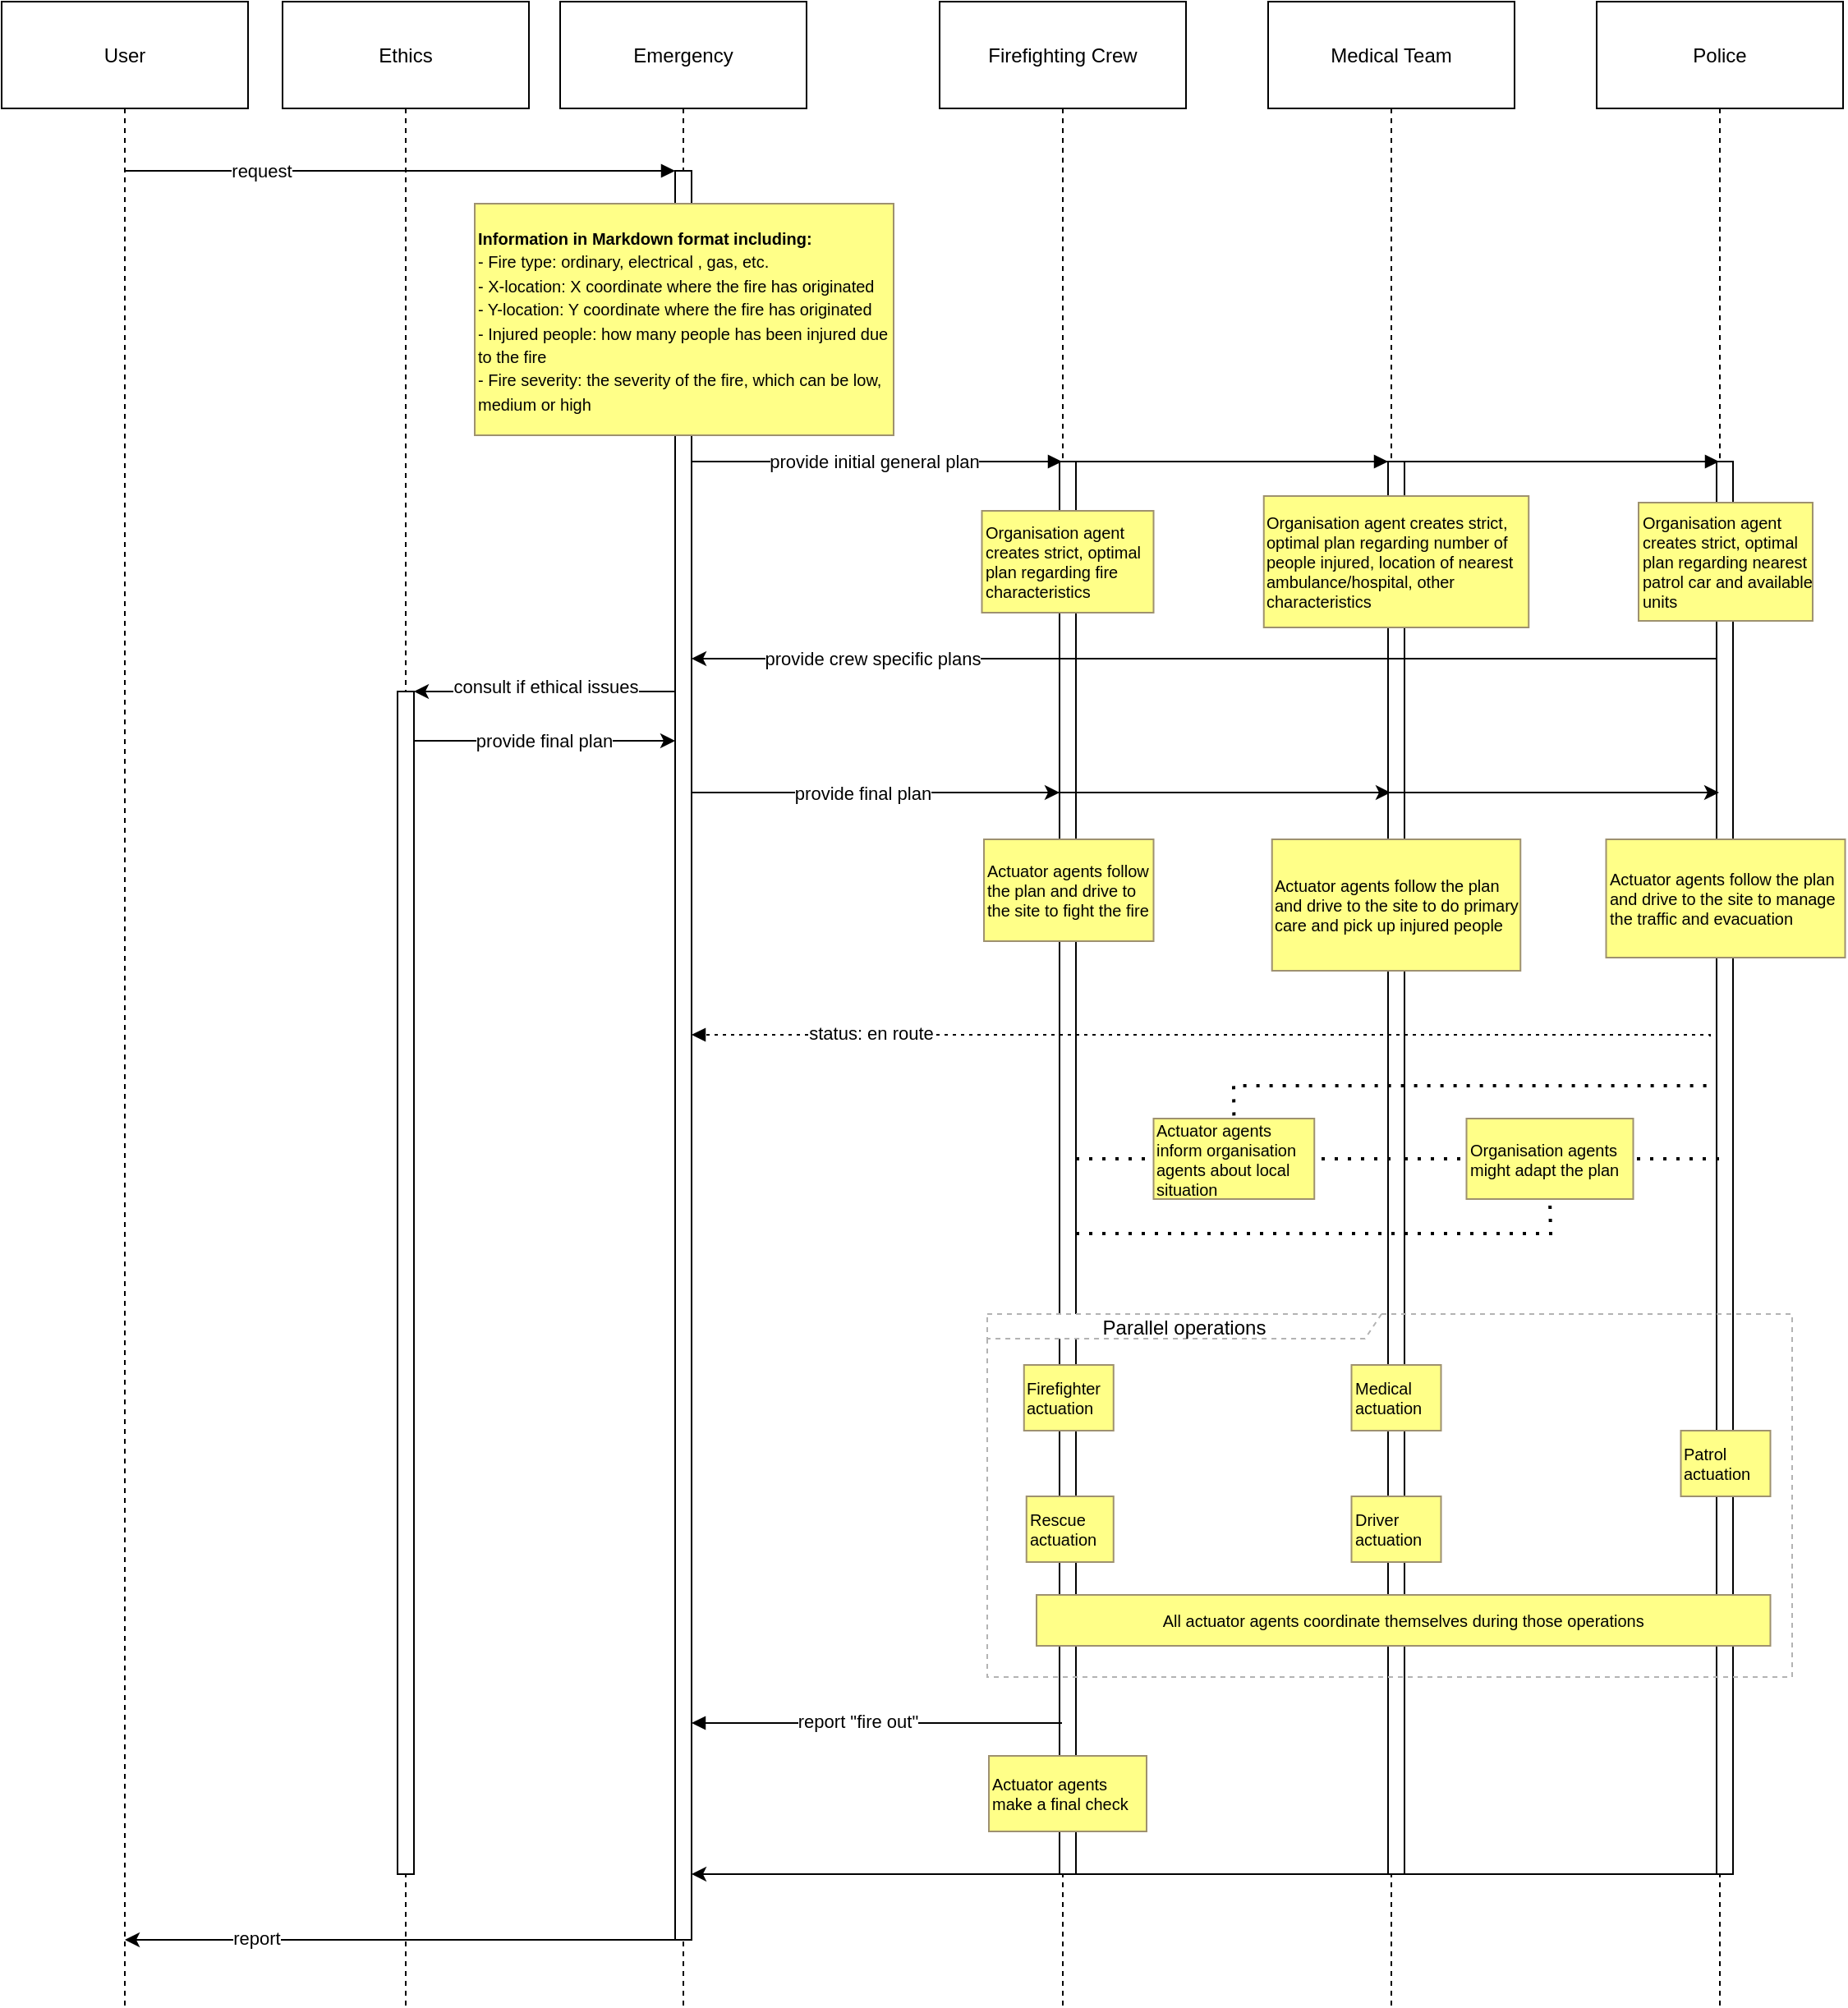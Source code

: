 <mxfile scale="1" border="0" version="24.8.3">
  <diagram name="Page-1" id="2YBvvXClWsGukQMizWep">
    <mxGraphModel dx="2233" dy="875" grid="1" gridSize="10" guides="1" tooltips="1" connect="1" arrows="1" fold="1" page="1" pageScale="1" pageWidth="850" pageHeight="1100" math="0" shadow="0">
      <root>
        <mxCell id="0" />
        <mxCell id="1" parent="0" />
        <mxCell id="bjVUPFGAhQ7X9oyQEovi-2" value="User" style="shape=umlLifeline;perimeter=lifelinePerimeter;whiteSpace=wrap;container=1;dropTarget=0;collapsible=0;recursiveResize=0;outlineConnect=0;portConstraint=eastwest;newEdgeStyle={&quot;edgeStyle&quot;:&quot;elbowEdgeStyle&quot;,&quot;elbow&quot;:&quot;vertical&quot;,&quot;curved&quot;:0,&quot;rounded&quot;:0};size=65;" parent="1" vertex="1">
          <mxGeometry x="-120" y="470" width="150" height="1220" as="geometry" />
        </mxCell>
        <mxCell id="bjVUPFGAhQ7X9oyQEovi-3" value="Emergency" style="shape=umlLifeline;perimeter=lifelinePerimeter;whiteSpace=wrap;container=1;dropTarget=0;collapsible=0;recursiveResize=0;outlineConnect=0;portConstraint=eastwest;newEdgeStyle={&quot;edgeStyle&quot;:&quot;elbowEdgeStyle&quot;,&quot;elbow&quot;:&quot;vertical&quot;,&quot;curved&quot;:0,&quot;rounded&quot;:0};size=65;" parent="1" vertex="1">
          <mxGeometry x="220" y="470" width="150" height="1220" as="geometry" />
        </mxCell>
        <mxCell id="bjVUPFGAhQ7X9oyQEovi-4" value="" style="points=[];perimeter=orthogonalPerimeter;outlineConnect=0;targetShapes=umlLifeline;portConstraint=eastwest;newEdgeStyle={&quot;edgeStyle&quot;:&quot;elbowEdgeStyle&quot;,&quot;elbow&quot;:&quot;vertical&quot;,&quot;curved&quot;:0,&quot;rounded&quot;:0}" parent="bjVUPFGAhQ7X9oyQEovi-3" vertex="1">
          <mxGeometry x="70" y="103" width="10" height="1077" as="geometry" />
        </mxCell>
        <mxCell id="bjVUPFGAhQ7X9oyQEovi-5" value="Firefighting Crew" style="shape=umlLifeline;perimeter=lifelinePerimeter;whiteSpace=wrap;container=1;dropTarget=0;collapsible=0;recursiveResize=0;outlineConnect=0;portConstraint=eastwest;newEdgeStyle={&quot;edgeStyle&quot;:&quot;elbowEdgeStyle&quot;,&quot;elbow&quot;:&quot;vertical&quot;,&quot;curved&quot;:0,&quot;rounded&quot;:0};size=65;" parent="1" vertex="1">
          <mxGeometry x="451" y="470" width="150" height="1220" as="geometry" />
        </mxCell>
        <mxCell id="bjVUPFGAhQ7X9oyQEovi-6" value="" style="points=[];perimeter=orthogonalPerimeter;outlineConnect=0;targetShapes=umlLifeline;portConstraint=eastwest;newEdgeStyle={&quot;edgeStyle&quot;:&quot;elbowEdgeStyle&quot;,&quot;elbow&quot;:&quot;vertical&quot;,&quot;curved&quot;:0,&quot;rounded&quot;:0}" parent="bjVUPFGAhQ7X9oyQEovi-5" vertex="1">
          <mxGeometry x="73" y="280" width="10" height="860" as="geometry" />
        </mxCell>
        <mxCell id="bjVUPFGAhQ7X9oyQEovi-7" value="Medical Team" style="shape=umlLifeline;perimeter=lifelinePerimeter;whiteSpace=wrap;container=1;dropTarget=0;collapsible=0;recursiveResize=0;outlineConnect=0;portConstraint=eastwest;newEdgeStyle={&quot;edgeStyle&quot;:&quot;elbowEdgeStyle&quot;,&quot;elbow&quot;:&quot;vertical&quot;,&quot;curved&quot;:0,&quot;rounded&quot;:0};size=65;" parent="1" vertex="1">
          <mxGeometry x="651" y="470" width="150" height="1220" as="geometry" />
        </mxCell>
        <mxCell id="bjVUPFGAhQ7X9oyQEovi-8" value="" style="points=[];perimeter=orthogonalPerimeter;outlineConnect=0;targetShapes=umlLifeline;portConstraint=eastwest;newEdgeStyle={&quot;edgeStyle&quot;:&quot;elbowEdgeStyle&quot;,&quot;elbow&quot;:&quot;vertical&quot;,&quot;curved&quot;:0,&quot;rounded&quot;:0}" parent="bjVUPFGAhQ7X9oyQEovi-7" vertex="1">
          <mxGeometry x="73" y="280" width="10" height="860" as="geometry" />
        </mxCell>
        <mxCell id="bjVUPFGAhQ7X9oyQEovi-9" value="Police" style="shape=umlLifeline;perimeter=lifelinePerimeter;whiteSpace=wrap;container=1;dropTarget=0;collapsible=0;recursiveResize=0;outlineConnect=0;portConstraint=eastwest;newEdgeStyle={&quot;edgeStyle&quot;:&quot;elbowEdgeStyle&quot;,&quot;elbow&quot;:&quot;vertical&quot;,&quot;curved&quot;:0,&quot;rounded&quot;:0};size=65;" parent="1" vertex="1">
          <mxGeometry x="851" y="470" width="150" height="1220" as="geometry" />
        </mxCell>
        <mxCell id="bjVUPFGAhQ7X9oyQEovi-10" value="" style="points=[];perimeter=orthogonalPerimeter;outlineConnect=0;targetShapes=umlLifeline;portConstraint=eastwest;newEdgeStyle={&quot;edgeStyle&quot;:&quot;elbowEdgeStyle&quot;,&quot;elbow&quot;:&quot;vertical&quot;,&quot;curved&quot;:0,&quot;rounded&quot;:0}" parent="bjVUPFGAhQ7X9oyQEovi-9" vertex="1">
          <mxGeometry x="73" y="280" width="10" height="860" as="geometry" />
        </mxCell>
        <mxCell id="bjVUPFGAhQ7X9oyQEovi-11" value="Parallel operations" style="shape=umlFrame;dashed=1;pointerEvents=0;dropTarget=0;strokeColor=#B3B3B3;height=15;width=240;" parent="1" vertex="1">
          <mxGeometry x="480" y="1269" width="490" height="221" as="geometry" />
        </mxCell>
        <mxCell id="bjVUPFGAhQ7X9oyQEovi-13" value="" style="verticalAlign=bottom;edgeStyle=elbowEdgeStyle;elbow=vertical;curved=0;rounded=0;endArrow=block;" parent="1" source="bjVUPFGAhQ7X9oyQEovi-2" target="bjVUPFGAhQ7X9oyQEovi-4" edge="1">
          <mxGeometry x="-0.432" relative="1" as="geometry">
            <Array as="points">
              <mxPoint x="202" y="573" />
            </Array>
            <mxPoint as="offset" />
          </mxGeometry>
        </mxCell>
        <mxCell id="ENWVCnIKgmZfVIH5D-Bf-52" value="request" style="edgeLabel;html=1;align=center;verticalAlign=middle;resizable=0;points=[];" vertex="1" connectable="0" parent="bjVUPFGAhQ7X9oyQEovi-13">
          <mxGeometry x="-0.507" relative="1" as="geometry">
            <mxPoint as="offset" />
          </mxGeometry>
        </mxCell>
        <mxCell id="bjVUPFGAhQ7X9oyQEovi-14" value="" style="verticalAlign=bottom;edgeStyle=elbowEdgeStyle;elbow=vertical;curved=0;rounded=0;endArrow=block;" parent="1" source="bjVUPFGAhQ7X9oyQEovi-4" target="bjVUPFGAhQ7X9oyQEovi-5" edge="1">
          <mxGeometry x="0.379" relative="1" as="geometry">
            <Array as="points">
              <mxPoint x="450" y="750" />
              <mxPoint x="446" y="762" />
            </Array>
            <mxPoint as="offset" />
          </mxGeometry>
        </mxCell>
        <mxCell id="bjVUPFGAhQ7X9oyQEovi-15" value="" style="verticalAlign=bottom;edgeStyle=elbowEdgeStyle;elbow=vertical;curved=0;rounded=0;endArrow=block;" parent="1" target="bjVUPFGAhQ7X9oyQEovi-8" edge="1">
          <mxGeometry x="0.556" relative="1" as="geometry">
            <Array as="points">
              <mxPoint x="546" y="750" />
            </Array>
            <mxPoint x="300" y="750" as="sourcePoint" />
            <mxPoint x="775.5" y="750" as="targetPoint" />
            <mxPoint as="offset" />
          </mxGeometry>
        </mxCell>
        <mxCell id="bjVUPFGAhQ7X9oyQEovi-16" value="" style="verticalAlign=bottom;edgeStyle=elbowEdgeStyle;elbow=vertical;curved=0;rounded=0;endArrow=block;" parent="1" edge="1">
          <mxGeometry x="0.762" relative="1" as="geometry">
            <Array as="points">
              <mxPoint x="640" y="750" />
              <mxPoint x="580" y="810" />
              <mxPoint x="646" y="972" />
            </Array>
            <mxPoint x="300" y="972" as="sourcePoint" />
            <mxPoint x="925.5" y="750" as="targetPoint" />
            <mxPoint as="offset" />
          </mxGeometry>
        </mxCell>
        <mxCell id="ENWVCnIKgmZfVIH5D-Bf-17" value="provide initial general plan" style="edgeLabel;html=1;align=center;verticalAlign=middle;resizable=0;points=[];" vertex="1" connectable="0" parent="bjVUPFGAhQ7X9oyQEovi-16">
          <mxGeometry x="-0.214" relative="1" as="geometry">
            <mxPoint as="offset" />
          </mxGeometry>
        </mxCell>
        <mxCell id="bjVUPFGAhQ7X9oyQEovi-19" value="" style="verticalAlign=bottom;edgeStyle=elbowEdgeStyle;elbow=vertical;curved=0;rounded=0;dashed=1;dashPattern=2 3;endArrow=block;" parent="1" edge="1">
          <mxGeometry relative="1" as="geometry">
            <Array as="points">
              <mxPoint x="647" y="1099" />
            </Array>
            <mxPoint x="920" y="1100" as="sourcePoint" />
            <mxPoint x="300" y="1099" as="targetPoint" />
          </mxGeometry>
        </mxCell>
        <mxCell id="ENWVCnIKgmZfVIH5D-Bf-27" value="status: en route" style="edgeLabel;html=1;align=center;verticalAlign=middle;resizable=0;points=[];" vertex="1" connectable="0" parent="bjVUPFGAhQ7X9oyQEovi-19">
          <mxGeometry x="0.651" y="-1" relative="1" as="geometry">
            <mxPoint as="offset" />
          </mxGeometry>
        </mxCell>
        <mxCell id="bjVUPFGAhQ7X9oyQEovi-21" value="" style="verticalAlign=bottom;edgeStyle=elbowEdgeStyle;elbow=vertical;curved=0;rounded=0;endArrow=block;" parent="1" source="bjVUPFGAhQ7X9oyQEovi-5" edge="1">
          <mxGeometry relative="1" as="geometry">
            <Array as="points">
              <mxPoint x="447" y="1518" />
            </Array>
            <mxPoint x="574" y="1518" as="sourcePoint" />
            <mxPoint x="300" y="1518" as="targetPoint" />
          </mxGeometry>
        </mxCell>
        <mxCell id="ENWVCnIKgmZfVIH5D-Bf-44" value="report &quot;fire out&quot;" style="edgeLabel;html=1;align=center;verticalAlign=middle;resizable=0;points=[];" vertex="1" connectable="0" parent="bjVUPFGAhQ7X9oyQEovi-21">
          <mxGeometry x="0.021" y="-1" relative="1" as="geometry">
            <mxPoint x="-10" as="offset" />
          </mxGeometry>
        </mxCell>
        <mxCell id="bjVUPFGAhQ7X9oyQEovi-25" value="&lt;font style=&quot;font-size: 10px;&quot;&gt;&lt;b&gt;Information in Markdown format including:&lt;/b&gt;&lt;/font&gt;&lt;div&gt;&lt;font style=&quot;font-size: 10px;&quot;&gt;- Fire type: ordinary, electrical , gas, etc.&lt;br&gt;- X-location: X coordinate where the fire has originated&lt;br&gt;- Y-location: Y coordinate where the fire has originated&lt;br&gt;- Injured people: how many people has been injured due to the fire&lt;br&gt;- Fire severity: the severity of the fire, which can be low, medium or high&lt;br&gt;&lt;/font&gt;&lt;/div&gt;" style="fillColor=#ffff88;strokeColor=#9E916F;align=left;verticalAlign=middle;whiteSpace=wrap;html=1;" parent="1" vertex="1">
          <mxGeometry x="168" y="593" width="255" height="141" as="geometry" />
        </mxCell>
        <mxCell id="bjVUPFGAhQ7X9oyQEovi-26" value="&lt;div&gt;&lt;span style=&quot;background-color: initial;&quot;&gt;Actuator agents follow the plan and drive to the site to fight the fire&lt;/span&gt;&lt;/div&gt;" style="fillColor=#ffff88;strokeColor=#9E916F;fontSize=10;align=left;whiteSpace=wrap;html=1;" parent="1" vertex="1">
          <mxGeometry x="478" y="980" width="103.25" height="62" as="geometry" />
        </mxCell>
        <mxCell id="bjVUPFGAhQ7X9oyQEovi-27" value="Actuator agents follow the plan and drive to the site to do primary care and pick up injured people" style="fillColor=#ffff88;strokeColor=#9E916F;whiteSpace=wrap;html=1;fontSize=10;align=left;" parent="1" vertex="1">
          <mxGeometry x="653.37" y="980" width="151.25" height="80" as="geometry" />
        </mxCell>
        <mxCell id="bjVUPFGAhQ7X9oyQEovi-28" value="Actuator agents follow the plan and drive to the site to manage the traffic and evacuation" style="fillColor=#ffff88;strokeColor=#9E916F;whiteSpace=wrap;html=1;fontSize=10;align=left;" parent="1" vertex="1">
          <mxGeometry x="856.75" y="980" width="145.5" height="72" as="geometry" />
        </mxCell>
        <mxCell id="bjVUPFGAhQ7X9oyQEovi-29" value="Actuator agents inform organisation agents about local situation" style="fillColor=#ffff88;strokeColor=#9E916F;fontSize=10;whiteSpace=wrap;html=1;align=left;" parent="1" vertex="1">
          <mxGeometry x="581.25" y="1150" width="97.87" height="49" as="geometry" />
        </mxCell>
        <mxCell id="bjVUPFGAhQ7X9oyQEovi-30" value="&lt;div&gt;Firefighter actuation&lt;/div&gt;" style="fillColor=#ffff88;strokeColor=#9E916F;whiteSpace=wrap;html=1;align=left;fontSize=10;" parent="1" vertex="1">
          <mxGeometry x="502.38" y="1300" width="54.5" height="40" as="geometry" />
        </mxCell>
        <mxCell id="bjVUPFGAhQ7X9oyQEovi-33" value="All actuator agents coordinate themselves during those operations" style="fillColor=#ffff88;strokeColor=#9E916F;fontSize=10;" parent="1" vertex="1">
          <mxGeometry x="510" y="1440" width="446.75" height="31" as="geometry" />
        </mxCell>
        <mxCell id="bjVUPFGAhQ7X9oyQEovi-34" value="Actuator agents make a final check" style="fillColor=#ffff88;strokeColor=#9E916F;align=left;fontSize=10;whiteSpace=wrap;html=1;" parent="1" vertex="1">
          <mxGeometry x="481" y="1538" width="96" height="46" as="geometry" />
        </mxCell>
        <mxCell id="ENWVCnIKgmZfVIH5D-Bf-1" value="Ethics" style="shape=umlLifeline;perimeter=lifelinePerimeter;whiteSpace=wrap;container=1;dropTarget=0;collapsible=0;recursiveResize=0;outlineConnect=0;portConstraint=eastwest;newEdgeStyle={&quot;edgeStyle&quot;:&quot;elbowEdgeStyle&quot;,&quot;elbow&quot;:&quot;vertical&quot;,&quot;curved&quot;:0,&quot;rounded&quot;:0};size=65;" vertex="1" parent="1">
          <mxGeometry x="51" y="470" width="150" height="1220" as="geometry" />
        </mxCell>
        <mxCell id="ENWVCnIKgmZfVIH5D-Bf-2" value="" style="points=[];perimeter=orthogonalPerimeter;outlineConnect=0;targetShapes=umlLifeline;portConstraint=eastwest;newEdgeStyle={&quot;edgeStyle&quot;:&quot;elbowEdgeStyle&quot;,&quot;elbow&quot;:&quot;vertical&quot;,&quot;curved&quot;:0,&quot;rounded&quot;:0}" vertex="1" parent="ENWVCnIKgmZfVIH5D-Bf-1">
          <mxGeometry x="70" y="420" width="10" height="720" as="geometry" />
        </mxCell>
        <mxCell id="ENWVCnIKgmZfVIH5D-Bf-7" value="" style="endArrow=classic;html=1;rounded=0;" edge="1" parent="1" target="ENWVCnIKgmZfVIH5D-Bf-2">
          <mxGeometry width="50" height="50" relative="1" as="geometry">
            <mxPoint x="290" y="890" as="sourcePoint" />
            <mxPoint x="125.786" y="890" as="targetPoint" />
          </mxGeometry>
        </mxCell>
        <mxCell id="ENWVCnIKgmZfVIH5D-Bf-20" value="consult if ethical issues" style="edgeLabel;html=1;align=center;verticalAlign=middle;resizable=0;points=[];" vertex="1" connectable="0" parent="ENWVCnIKgmZfVIH5D-Bf-7">
          <mxGeometry x="-0.004" y="-3" relative="1" as="geometry">
            <mxPoint as="offset" />
          </mxGeometry>
        </mxCell>
        <mxCell id="ENWVCnIKgmZfVIH5D-Bf-9" value="" style="endArrow=classic;html=1;rounded=0;" edge="1" parent="1">
          <mxGeometry width="50" height="50" relative="1" as="geometry">
            <mxPoint x="131" y="920" as="sourcePoint" />
            <mxPoint x="290" y="920" as="targetPoint" />
          </mxGeometry>
        </mxCell>
        <mxCell id="ENWVCnIKgmZfVIH5D-Bf-19" value="provide final plan" style="edgeLabel;html=1;align=center;verticalAlign=middle;resizable=0;points=[];" vertex="1" connectable="0" parent="ENWVCnIKgmZfVIH5D-Bf-9">
          <mxGeometry x="-0.009" relative="1" as="geometry">
            <mxPoint as="offset" />
          </mxGeometry>
        </mxCell>
        <mxCell id="ENWVCnIKgmZfVIH5D-Bf-24" value="&lt;div&gt;&lt;span style=&quot;background-color: initial;&quot;&gt;Organisation agent creates strict, optimal plan regarding fire characteristics&lt;/span&gt;&lt;/div&gt;" style="fillColor=#ffff88;strokeColor=#9E916F;fontSize=10;align=left;whiteSpace=wrap;html=1;" vertex="1" parent="1">
          <mxGeometry x="476.75" y="780" width="104.5" height="62" as="geometry" />
        </mxCell>
        <mxCell id="ENWVCnIKgmZfVIH5D-Bf-25" value="Organisation agent creates strict, optimal plan regarding number of people injured, location of nearest ambulance/hospital, other characteristics" style="fillColor=#ffff88;strokeColor=#9E916F;whiteSpace=wrap;html=1;fontSize=10;align=left;" vertex="1" parent="1">
          <mxGeometry x="648.37" y="771" width="161.25" height="80" as="geometry" />
        </mxCell>
        <mxCell id="ENWVCnIKgmZfVIH5D-Bf-26" value="Organisation agent creates strict, optimal plan regarding nearest patrol car and available units" style="fillColor=#ffff88;strokeColor=#9E916F;whiteSpace=wrap;html=1;fontSize=10;align=left;" vertex="1" parent="1">
          <mxGeometry x="876.5" y="775" width="105.99" height="72" as="geometry" />
        </mxCell>
        <mxCell id="ENWVCnIKgmZfVIH5D-Bf-28" value="&lt;div&gt;Organisation agents might adapt the plan&lt;/div&gt;" style="fillColor=#ffff88;strokeColor=#9E916F;fontSize=10;whiteSpace=wrap;html=1;align=left;" vertex="1" parent="1">
          <mxGeometry x="771.75" y="1150" width="101.5" height="49" as="geometry" />
        </mxCell>
        <mxCell id="ENWVCnIKgmZfVIH5D-Bf-30" value="" style="endArrow=none;dashed=1;html=1;dashPattern=1 3;strokeWidth=2;rounded=0;entryX=0;entryY=0.5;entryDx=0;entryDy=0;" edge="1" parent="1" source="bjVUPFGAhQ7X9oyQEovi-6" target="bjVUPFGAhQ7X9oyQEovi-29">
          <mxGeometry width="50" height="50" relative="1" as="geometry">
            <mxPoint x="510" y="1130" as="sourcePoint" />
            <mxPoint x="560" y="1080" as="targetPoint" />
          </mxGeometry>
        </mxCell>
        <mxCell id="ENWVCnIKgmZfVIH5D-Bf-31" value="" style="endArrow=none;dashed=1;html=1;dashPattern=1 3;strokeWidth=2;rounded=0;entryX=1;entryY=0.5;entryDx=0;entryDy=0;" edge="1" parent="1" source="bjVUPFGAhQ7X9oyQEovi-7" target="bjVUPFGAhQ7X9oyQEovi-29">
          <mxGeometry width="50" height="50" relative="1" as="geometry">
            <mxPoint x="544" y="1185" as="sourcePoint" />
            <mxPoint x="591" y="1185" as="targetPoint" />
          </mxGeometry>
        </mxCell>
        <mxCell id="ENWVCnIKgmZfVIH5D-Bf-32" value="" style="endArrow=none;dashed=1;html=1;dashPattern=1 3;strokeWidth=2;rounded=0;entryX=0.5;entryY=0;entryDx=0;entryDy=0;" edge="1" parent="1" target="bjVUPFGAhQ7X9oyQEovi-29">
          <mxGeometry width="50" height="50" relative="1" as="geometry">
            <mxPoint x="917.81" y="1130" as="sourcePoint" />
            <mxPoint x="622.495" y="1130" as="targetPoint" />
            <Array as="points">
              <mxPoint x="630" y="1130" />
            </Array>
          </mxGeometry>
        </mxCell>
        <mxCell id="ENWVCnIKgmZfVIH5D-Bf-34" value="" style="endArrow=none;dashed=1;html=1;dashPattern=1 3;strokeWidth=2;rounded=0;entryX=0;entryY=0.5;entryDx=0;entryDy=0;" edge="1" parent="1" source="bjVUPFGAhQ7X9oyQEovi-8" target="ENWVCnIKgmZfVIH5D-Bf-28">
          <mxGeometry width="50" height="50" relative="1" as="geometry">
            <mxPoint x="564" y="1205" as="sourcePoint" />
            <mxPoint x="611" y="1205" as="targetPoint" />
          </mxGeometry>
        </mxCell>
        <mxCell id="ENWVCnIKgmZfVIH5D-Bf-35" value="" style="endArrow=none;dashed=1;html=1;dashPattern=1 3;strokeWidth=2;rounded=0;entryX=1;entryY=0.5;entryDx=0;entryDy=0;" edge="1" parent="1" source="bjVUPFGAhQ7X9oyQEovi-9" target="ENWVCnIKgmZfVIH5D-Bf-28">
          <mxGeometry width="50" height="50" relative="1" as="geometry">
            <mxPoint x="574" y="1215" as="sourcePoint" />
            <mxPoint x="621" y="1215" as="targetPoint" />
          </mxGeometry>
        </mxCell>
        <mxCell id="ENWVCnIKgmZfVIH5D-Bf-36" value="" style="endArrow=none;dashed=1;html=1;dashPattern=1 3;strokeWidth=2;rounded=0;entryX=0.5;entryY=1;entryDx=0;entryDy=0;" edge="1" parent="1" source="bjVUPFGAhQ7X9oyQEovi-6" target="ENWVCnIKgmZfVIH5D-Bf-28">
          <mxGeometry width="50" height="50" relative="1" as="geometry">
            <mxPoint x="584" y="1225" as="sourcePoint" />
            <mxPoint x="631" y="1225" as="targetPoint" />
            <Array as="points">
              <mxPoint x="823" y="1220" />
            </Array>
          </mxGeometry>
        </mxCell>
        <mxCell id="ENWVCnIKgmZfVIH5D-Bf-37" value="&lt;div&gt;&lt;span style=&quot;background-color: initial;&quot;&gt;Rescue actuation&lt;/span&gt;&lt;/div&gt;" style="fillColor=#ffff88;strokeColor=#9E916F;whiteSpace=wrap;html=1;align=left;fontSize=10;" vertex="1" parent="1">
          <mxGeometry x="503.88" y="1380" width="53" height="40" as="geometry" />
        </mxCell>
        <mxCell id="ENWVCnIKgmZfVIH5D-Bf-39" value="&lt;div&gt;Medical actuation&lt;/div&gt;" style="fillColor=#ffff88;strokeColor=#9E916F;whiteSpace=wrap;html=1;align=left;fontSize=10;" vertex="1" parent="1">
          <mxGeometry x="701.75" y="1300" width="54.5" height="40" as="geometry" />
        </mxCell>
        <mxCell id="ENWVCnIKgmZfVIH5D-Bf-40" value="Driver actuation" style="fillColor=#ffff88;strokeColor=#9E916F;whiteSpace=wrap;html=1;align=left;fontSize=10;" vertex="1" parent="1">
          <mxGeometry x="701.75" y="1380" width="54.5" height="40" as="geometry" />
        </mxCell>
        <mxCell id="ENWVCnIKgmZfVIH5D-Bf-41" value="Patrol actuation" style="fillColor=#ffff88;strokeColor=#9E916F;whiteSpace=wrap;html=1;align=left;fontSize=10;" vertex="1" parent="1">
          <mxGeometry x="902.25" y="1340" width="54.5" height="40" as="geometry" />
        </mxCell>
        <mxCell id="ENWVCnIKgmZfVIH5D-Bf-49" value="" style="endArrow=classic;html=1;rounded=0;" edge="1" parent="1" source="bjVUPFGAhQ7X9oyQEovi-10">
          <mxGeometry width="50" height="50" relative="1" as="geometry">
            <mxPoint x="974" y="1610" as="sourcePoint" />
            <mxPoint x="300" y="1610" as="targetPoint" />
          </mxGeometry>
        </mxCell>
        <mxCell id="ENWVCnIKgmZfVIH5D-Bf-50" value="" style="endArrow=classic;html=1;rounded=0;" edge="1" parent="1" source="bjVUPFGAhQ7X9oyQEovi-4">
          <mxGeometry width="50" height="50" relative="1" as="geometry">
            <mxPoint x="290" y="1651.5" as="sourcePoint" />
            <mxPoint x="-45" y="1650" as="targetPoint" />
          </mxGeometry>
        </mxCell>
        <mxCell id="ENWVCnIKgmZfVIH5D-Bf-51" value="report" style="edgeLabel;html=1;align=center;verticalAlign=middle;resizable=0;points=[];" vertex="1" connectable="0" parent="ENWVCnIKgmZfVIH5D-Bf-50">
          <mxGeometry x="0.522" y="-1" relative="1" as="geometry">
            <mxPoint as="offset" />
          </mxGeometry>
        </mxCell>
        <mxCell id="ENWVCnIKgmZfVIH5D-Bf-53" value="" style="endArrow=classic;html=1;rounded=0;" edge="1" parent="1">
          <mxGeometry width="50" height="50" relative="1" as="geometry">
            <mxPoint x="924" y="870" as="sourcePoint" />
            <mxPoint x="300" y="870" as="targetPoint" />
          </mxGeometry>
        </mxCell>
        <mxCell id="ENWVCnIKgmZfVIH5D-Bf-54" value="provide crew specific plans" style="edgeLabel;html=1;align=center;verticalAlign=middle;resizable=0;points=[];" vertex="1" connectable="0" parent="ENWVCnIKgmZfVIH5D-Bf-53">
          <mxGeometry x="0.699" relative="1" as="geometry">
            <mxPoint x="16" as="offset" />
          </mxGeometry>
        </mxCell>
        <mxCell id="ENWVCnIKgmZfVIH5D-Bf-58" value="" style="endArrow=classic;html=1;rounded=0;" edge="1" parent="1">
          <mxGeometry width="50" height="50" relative="1" as="geometry">
            <mxPoint x="300" y="951.5" as="sourcePoint" />
            <mxPoint x="524" y="951.5" as="targetPoint" />
          </mxGeometry>
        </mxCell>
        <mxCell id="ENWVCnIKgmZfVIH5D-Bf-59" value="" style="endArrow=classic;html=1;rounded=0;" edge="1" parent="1">
          <mxGeometry width="50" height="50" relative="1" as="geometry">
            <mxPoint x="300" y="951.5" as="sourcePoint" />
            <mxPoint x="725.5" y="951.5" as="targetPoint" />
          </mxGeometry>
        </mxCell>
        <mxCell id="ENWVCnIKgmZfVIH5D-Bf-60" value="" style="endArrow=classic;html=1;rounded=0;" edge="1" parent="1">
          <mxGeometry width="50" height="50" relative="1" as="geometry">
            <mxPoint x="300" y="951.5" as="sourcePoint" />
            <mxPoint x="925.5" y="951.5" as="targetPoint" />
          </mxGeometry>
        </mxCell>
        <mxCell id="ENWVCnIKgmZfVIH5D-Bf-61" value="provide final plan" style="edgeLabel;html=1;align=center;verticalAlign=middle;resizable=0;points=[];" vertex="1" connectable="0" parent="ENWVCnIKgmZfVIH5D-Bf-60">
          <mxGeometry x="-0.667" relative="1" as="geometry">
            <mxPoint as="offset" />
          </mxGeometry>
        </mxCell>
      </root>
    </mxGraphModel>
  </diagram>
</mxfile>
